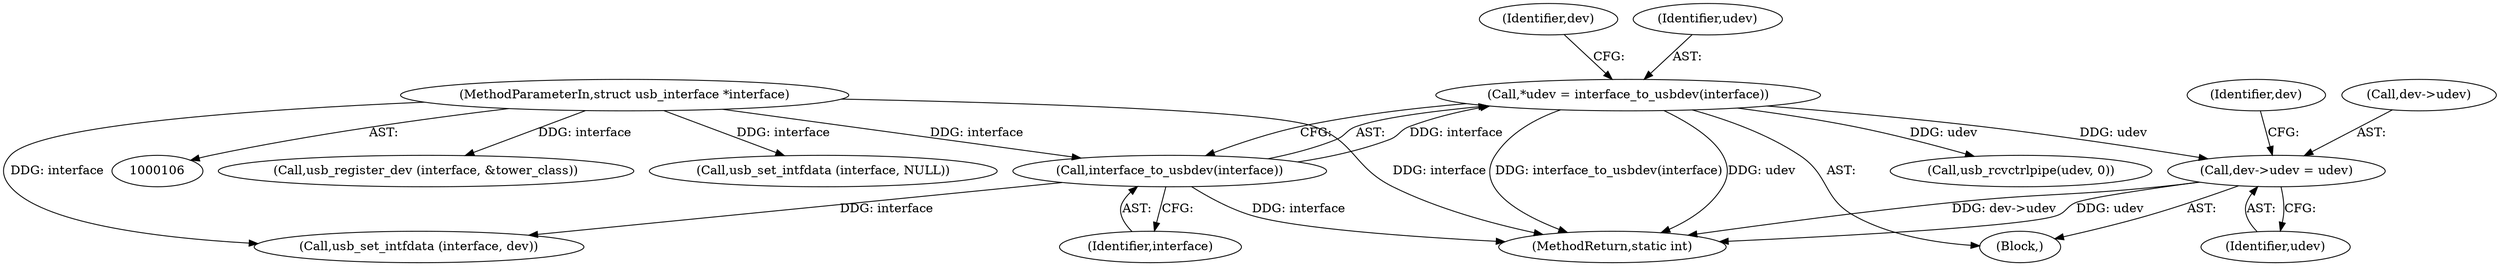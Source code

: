 digraph "0_linux_2fae9e5a7babada041e2e161699ade2447a01989@pointer" {
"1000151" [label="(Call,dev->udev = udev)"];
"1000118" [label="(Call,*udev = interface_to_usbdev(interface))"];
"1000120" [label="(Call,interface_to_usbdev(interface))"];
"1000107" [label="(MethodParameterIn,struct usb_interface *interface)"];
"1000107" [label="(MethodParameterIn,struct usb_interface *interface)"];
"1000505" [label="(MethodReturn,static int)"];
"1000118" [label="(Call,*udev = interface_to_usbdev(interface))"];
"1000124" [label="(Identifier,dev)"];
"1000413" [label="(Call,usb_register_dev (interface, &tower_class))"];
"1000423" [label="(Call,usb_set_intfdata (interface, NULL))"];
"1000109" [label="(Block,)"];
"1000155" [label="(Identifier,udev)"];
"1000151" [label="(Call,dev->udev = udev)"];
"1000121" [label="(Identifier,interface)"];
"1000158" [label="(Identifier,dev)"];
"1000119" [label="(Identifier,udev)"];
"1000408" [label="(Call,usb_set_intfdata (interface, dev))"];
"1000152" [label="(Call,dev->udev)"];
"1000453" [label="(Call,usb_rcvctrlpipe(udev, 0))"];
"1000120" [label="(Call,interface_to_usbdev(interface))"];
"1000151" -> "1000109"  [label="AST: "];
"1000151" -> "1000155"  [label="CFG: "];
"1000152" -> "1000151"  [label="AST: "];
"1000155" -> "1000151"  [label="AST: "];
"1000158" -> "1000151"  [label="CFG: "];
"1000151" -> "1000505"  [label="DDG: dev->udev"];
"1000151" -> "1000505"  [label="DDG: udev"];
"1000118" -> "1000151"  [label="DDG: udev"];
"1000118" -> "1000109"  [label="AST: "];
"1000118" -> "1000120"  [label="CFG: "];
"1000119" -> "1000118"  [label="AST: "];
"1000120" -> "1000118"  [label="AST: "];
"1000124" -> "1000118"  [label="CFG: "];
"1000118" -> "1000505"  [label="DDG: interface_to_usbdev(interface)"];
"1000118" -> "1000505"  [label="DDG: udev"];
"1000120" -> "1000118"  [label="DDG: interface"];
"1000118" -> "1000453"  [label="DDG: udev"];
"1000120" -> "1000121"  [label="CFG: "];
"1000121" -> "1000120"  [label="AST: "];
"1000120" -> "1000505"  [label="DDG: interface"];
"1000107" -> "1000120"  [label="DDG: interface"];
"1000120" -> "1000408"  [label="DDG: interface"];
"1000107" -> "1000106"  [label="AST: "];
"1000107" -> "1000505"  [label="DDG: interface"];
"1000107" -> "1000408"  [label="DDG: interface"];
"1000107" -> "1000413"  [label="DDG: interface"];
"1000107" -> "1000423"  [label="DDG: interface"];
}
